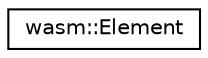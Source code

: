 digraph "Graphical Class Hierarchy"
{
  edge [fontname="Helvetica",fontsize="10",labelfontname="Helvetica",labelfontsize="10"];
  node [fontname="Helvetica",fontsize="10",shape=record];
  rankdir="LR";
  Node0 [label="wasm::Element",height=0.2,width=0.4,color="black", fillcolor="white", style="filled",URL="$classwasm_1_1_element.html"];
}
